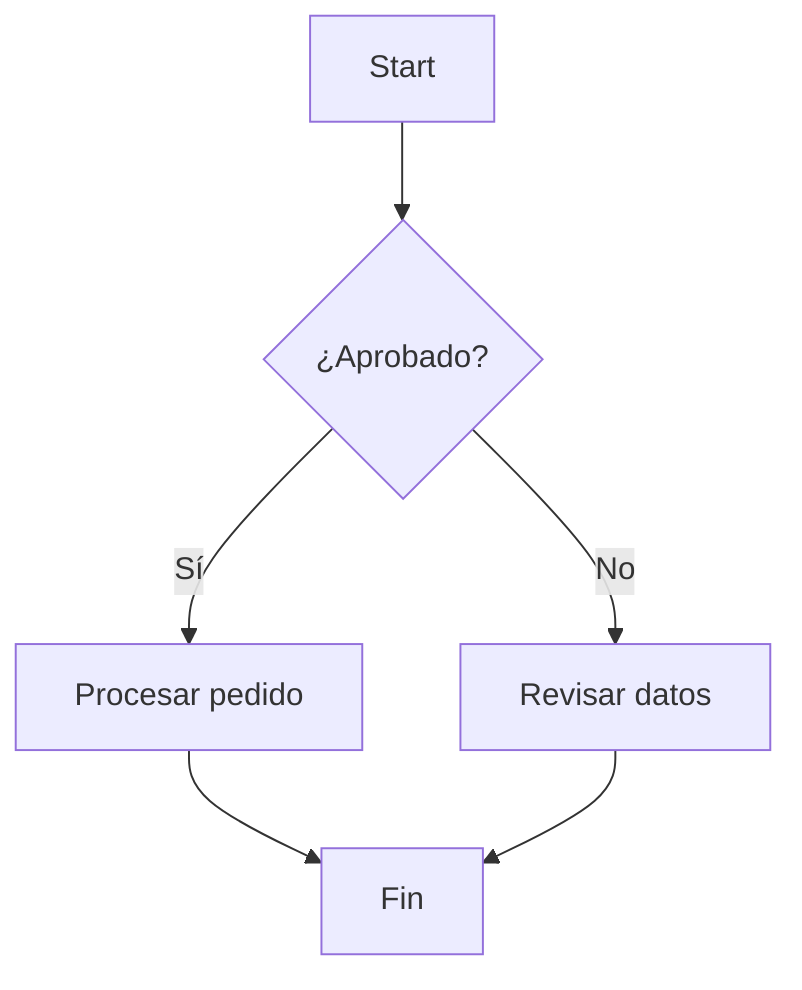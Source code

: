%%{init: {'theme':'default'}}%%
%%{css: '.mermaid { background-color: #fff !important; }'}%%
flowchart TD
    Start --> Decision{¿Aprobado?}
    Decision -- Sí --> Tarea1[Procesar pedido]
    Decision -- No --> Tarea2[Revisar datos]
    Tarea1 --> Fin
    Tarea2 --> Fin